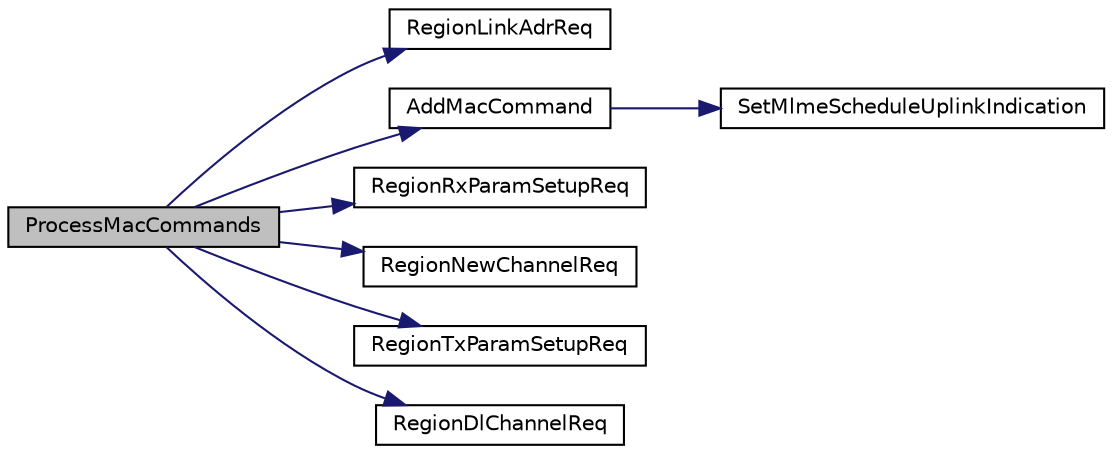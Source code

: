 digraph "ProcessMacCommands"
{
  edge [fontname="Helvetica",fontsize="10",labelfontname="Helvetica",labelfontsize="10"];
  node [fontname="Helvetica",fontsize="10",shape=record];
  rankdir="LR";
  Node488 [label="ProcessMacCommands",height=0.2,width=0.4,color="black", fillcolor="grey75", style="filled", fontcolor="black"];
  Node488 -> Node489 [color="midnightblue",fontsize="10",style="solid",fontname="Helvetica"];
  Node489 [label="RegionLinkAdrReq",height=0.2,width=0.4,color="black", fillcolor="white", style="filled",URL="$group___r_e_g_i_o_n.html#gae82a94e6d4141122e1a20b5ba1936c8e",tooltip="The function processes a Link ADR Request. "];
  Node488 -> Node490 [color="midnightblue",fontsize="10",style="solid",fontname="Helvetica"];
  Node490 [label="AddMacCommand",height=0.2,width=0.4,color="black", fillcolor="white", style="filled",URL="$_lo_ra_mac_8c.html#ab27d901e29d6f16957f783c94781ef70",tooltip="Adds a new MAC command to be sent. "];
  Node490 -> Node491 [color="midnightblue",fontsize="10",style="solid",fontname="Helvetica"];
  Node491 [label="SetMlmeScheduleUplinkIndication",height=0.2,width=0.4,color="black", fillcolor="white", style="filled",URL="$_lo_ra_mac_8c.html#ab0c0f938f7421b03f6890047f20df489",tooltip="Configures the events to trigger an MLME-Indication with a MLME type of MLME_SCHEDULE_UPLINK. "];
  Node488 -> Node492 [color="midnightblue",fontsize="10",style="solid",fontname="Helvetica"];
  Node492 [label="RegionRxParamSetupReq",height=0.2,width=0.4,color="black", fillcolor="white", style="filled",URL="$group___r_e_g_i_o_n.html#ga485a820155fded42235a0d14d5918a7d",tooltip="The function processes a RX Parameter Setup Request. "];
  Node488 -> Node493 [color="midnightblue",fontsize="10",style="solid",fontname="Helvetica"];
  Node493 [label="RegionNewChannelReq",height=0.2,width=0.4,color="black", fillcolor="white", style="filled",URL="$group___r_e_g_i_o_n.html#gadca654538335b4395c8d54642b83e2d4",tooltip="The function processes a New Channel Request. "];
  Node488 -> Node494 [color="midnightblue",fontsize="10",style="solid",fontname="Helvetica"];
  Node494 [label="RegionTxParamSetupReq",height=0.2,width=0.4,color="black", fillcolor="white", style="filled",URL="$group___r_e_g_i_o_n.html#ga50dbaca7bf982330c183614302d525c4",tooltip="The function processes a TX ParamSetup Request. "];
  Node488 -> Node495 [color="midnightblue",fontsize="10",style="solid",fontname="Helvetica"];
  Node495 [label="RegionDlChannelReq",height=0.2,width=0.4,color="black", fillcolor="white", style="filled",URL="$group___r_e_g_i_o_n.html#ga54f7c22677b2d0628e9914f53501d4b8",tooltip="The function processes a DlChannel Request. "];
}
